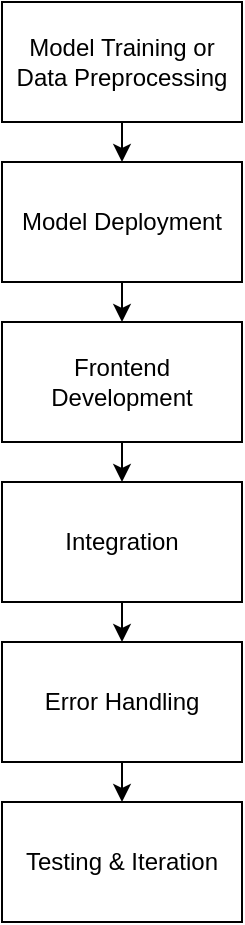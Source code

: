 <mxfile version="24.7.1" type="google">
  <diagram name="Page-1" id="x77bRWYG9cM-XC8I-5WV">
    <mxGraphModel grid="1" page="1" gridSize="10" guides="1" tooltips="1" connect="1" arrows="1" fold="1" pageScale="1" pageWidth="1100" pageHeight="850" math="0" shadow="0">
      <root>
        <mxCell id="0" />
        <mxCell id="1" parent="0" />
        <mxCell id="dt18gZ5KOxs7YPFGG8bh-8" style="edgeStyle=orthogonalEdgeStyle;rounded=0;orthogonalLoop=1;jettySize=auto;html=1;exitX=0.5;exitY=1;exitDx=0;exitDy=0;entryX=0.5;entryY=0;entryDx=0;entryDy=0;" edge="1" parent="1" source="dt18gZ5KOxs7YPFGG8bh-1" target="dt18gZ5KOxs7YPFGG8bh-2">
          <mxGeometry relative="1" as="geometry" />
        </mxCell>
        <mxCell id="dt18gZ5KOxs7YPFGG8bh-1" value="Model Training or Data Preprocessing" style="rounded=0;whiteSpace=wrap;html=1;" vertex="1" parent="1">
          <mxGeometry x="390" y="20" width="120" height="60" as="geometry" />
        </mxCell>
        <mxCell id="dt18gZ5KOxs7YPFGG8bh-9" style="edgeStyle=orthogonalEdgeStyle;rounded=0;orthogonalLoop=1;jettySize=auto;html=1;exitX=0.5;exitY=1;exitDx=0;exitDy=0;entryX=0.5;entryY=0;entryDx=0;entryDy=0;" edge="1" parent="1" source="dt18gZ5KOxs7YPFGG8bh-2" target="dt18gZ5KOxs7YPFGG8bh-3">
          <mxGeometry relative="1" as="geometry" />
        </mxCell>
        <mxCell id="dt18gZ5KOxs7YPFGG8bh-2" value="Model Deployment" style="rounded=0;whiteSpace=wrap;html=1;" vertex="1" parent="1">
          <mxGeometry x="390" y="100" width="120" height="60" as="geometry" />
        </mxCell>
        <mxCell id="dt18gZ5KOxs7YPFGG8bh-10" style="edgeStyle=orthogonalEdgeStyle;rounded=0;orthogonalLoop=1;jettySize=auto;html=1;exitX=0.5;exitY=1;exitDx=0;exitDy=0;entryX=0.5;entryY=0;entryDx=0;entryDy=0;" edge="1" parent="1" source="dt18gZ5KOxs7YPFGG8bh-3" target="dt18gZ5KOxs7YPFGG8bh-4">
          <mxGeometry relative="1" as="geometry" />
        </mxCell>
        <mxCell id="dt18gZ5KOxs7YPFGG8bh-3" value="Frontend Development" style="rounded=0;whiteSpace=wrap;html=1;" vertex="1" parent="1">
          <mxGeometry x="390" y="180" width="120" height="60" as="geometry" />
        </mxCell>
        <mxCell id="dt18gZ5KOxs7YPFGG8bh-11" style="edgeStyle=orthogonalEdgeStyle;rounded=0;orthogonalLoop=1;jettySize=auto;html=1;exitX=0.5;exitY=1;exitDx=0;exitDy=0;entryX=0.5;entryY=0;entryDx=0;entryDy=0;" edge="1" parent="1" source="dt18gZ5KOxs7YPFGG8bh-4" target="dt18gZ5KOxs7YPFGG8bh-5">
          <mxGeometry relative="1" as="geometry" />
        </mxCell>
        <mxCell id="dt18gZ5KOxs7YPFGG8bh-4" value="Integration" style="rounded=0;whiteSpace=wrap;html=1;" vertex="1" parent="1">
          <mxGeometry x="390" y="260" width="120" height="60" as="geometry" />
        </mxCell>
        <mxCell id="dt18gZ5KOxs7YPFGG8bh-12" style="edgeStyle=orthogonalEdgeStyle;rounded=0;orthogonalLoop=1;jettySize=auto;html=1;exitX=0.5;exitY=1;exitDx=0;exitDy=0;entryX=0.5;entryY=0;entryDx=0;entryDy=0;" edge="1" parent="1" source="dt18gZ5KOxs7YPFGG8bh-5" target="dt18gZ5KOxs7YPFGG8bh-6">
          <mxGeometry relative="1" as="geometry" />
        </mxCell>
        <mxCell id="dt18gZ5KOxs7YPFGG8bh-5" value="Error Handling" style="rounded=0;whiteSpace=wrap;html=1;" vertex="1" parent="1">
          <mxGeometry x="390" y="340" width="120" height="60" as="geometry" />
        </mxCell>
        <mxCell id="dt18gZ5KOxs7YPFGG8bh-6" value="Testing &amp;amp; Iteration" style="rounded=0;whiteSpace=wrap;html=1;" vertex="1" parent="1">
          <mxGeometry x="390" y="420" width="120" height="60" as="geometry" />
        </mxCell>
      </root>
    </mxGraphModel>
  </diagram>
</mxfile>
